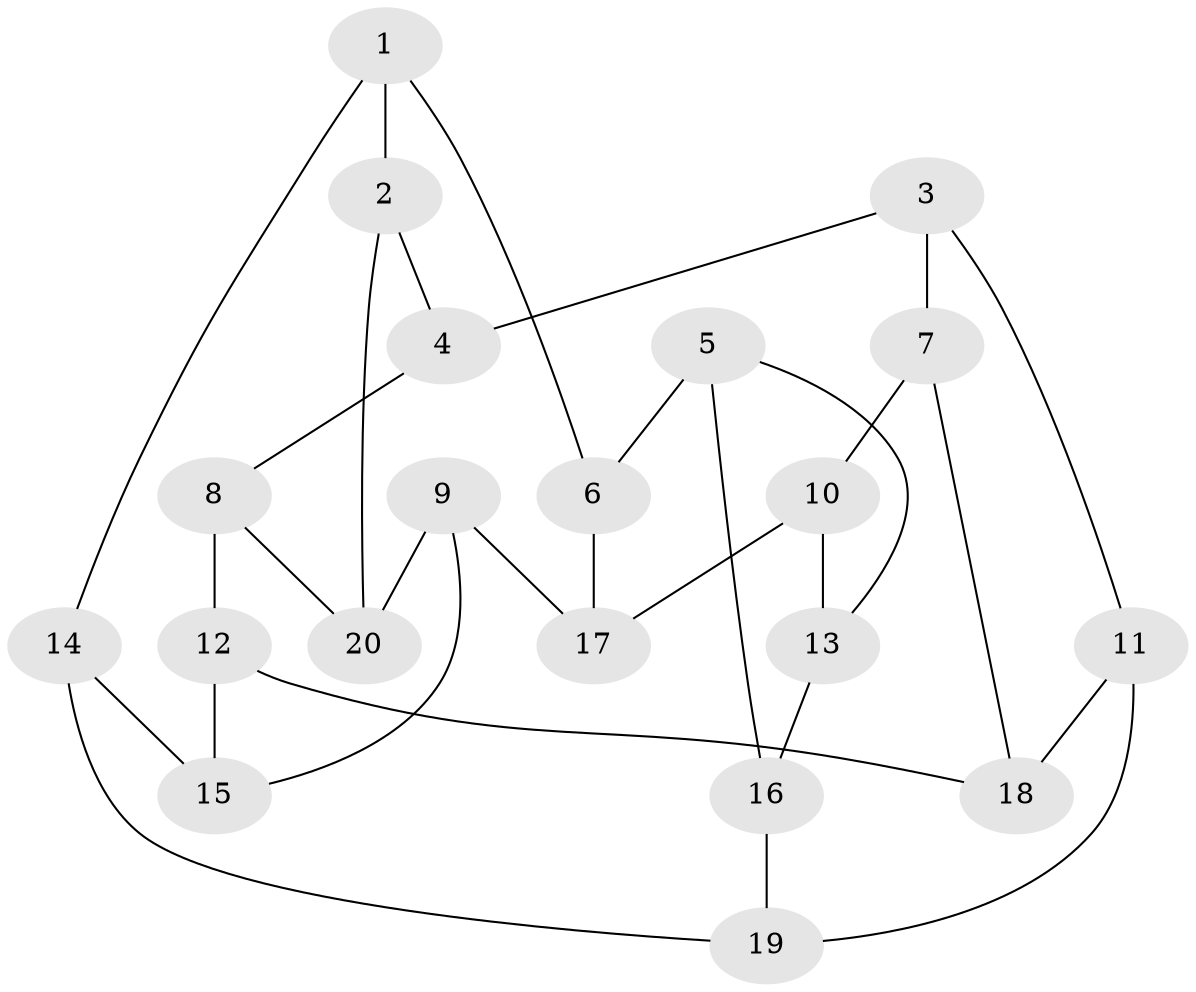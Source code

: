 // Generated by graph-tools (version 1.1) at 2025/46/02/15/25 05:46:28]
// undirected, 20 vertices, 30 edges
graph export_dot {
graph [start="1"]
  node [color=gray90,style=filled];
  1;
  2;
  3;
  4;
  5;
  6;
  7;
  8;
  9;
  10;
  11;
  12;
  13;
  14;
  15;
  16;
  17;
  18;
  19;
  20;
  1 -- 14;
  1 -- 6;
  1 -- 2;
  2 -- 4;
  2 -- 20;
  3 -- 7;
  3 -- 11;
  3 -- 4;
  4 -- 8;
  5 -- 13;
  5 -- 6;
  5 -- 16;
  6 -- 17;
  7 -- 18;
  7 -- 10;
  8 -- 20;
  8 -- 12;
  9 -- 15;
  9 -- 20;
  9 -- 17;
  10 -- 13;
  10 -- 17;
  11 -- 19;
  11 -- 18;
  12 -- 15;
  12 -- 18;
  13 -- 16;
  14 -- 15;
  14 -- 19;
  16 -- 19;
}
